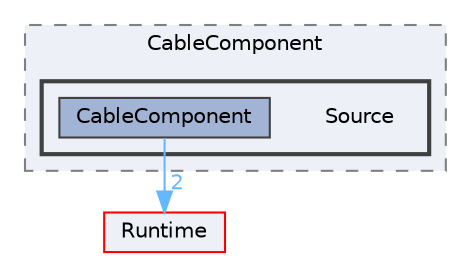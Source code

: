 digraph "Source"
{
 // INTERACTIVE_SVG=YES
 // LATEX_PDF_SIZE
  bgcolor="transparent";
  edge [fontname=Helvetica,fontsize=10,labelfontname=Helvetica,labelfontsize=10];
  node [fontname=Helvetica,fontsize=10,shape=box,height=0.2,width=0.4];
  compound=true
  subgraph clusterdir_2a0d5100fc88323cb17e4a248ea6c637 {
    graph [ bgcolor="#edf0f7", pencolor="grey50", label="CableComponent", fontname=Helvetica,fontsize=10 style="filled,dashed", URL="dir_2a0d5100fc88323cb17e4a248ea6c637.html",tooltip=""]
  subgraph clusterdir_542d897b226a464deee94993b5fa3b01 {
    graph [ bgcolor="#edf0f7", pencolor="grey25", label="", fontname=Helvetica,fontsize=10 style="filled,bold", URL="dir_542d897b226a464deee94993b5fa3b01.html",tooltip=""]
    dir_542d897b226a464deee94993b5fa3b01 [shape=plaintext, label="Source"];
  dir_44f4d491f8417b6cf7ac17b67ee765a2 [label="CableComponent", fillcolor="#a2b4d6", color="grey25", style="filled", URL="dir_44f4d491f8417b6cf7ac17b67ee765a2.html",tooltip=""];
  }
  }
  dir_7536b172fbd480bfd146a1b1acd6856b [label="Runtime", fillcolor="#edf0f7", color="red", style="filled", URL="dir_7536b172fbd480bfd146a1b1acd6856b.html",tooltip=""];
  dir_44f4d491f8417b6cf7ac17b67ee765a2->dir_7536b172fbd480bfd146a1b1acd6856b [headlabel="2", labeldistance=1.5 headhref="dir_000116_000984.html" href="dir_000116_000984.html" color="steelblue1" fontcolor="steelblue1"];
}
